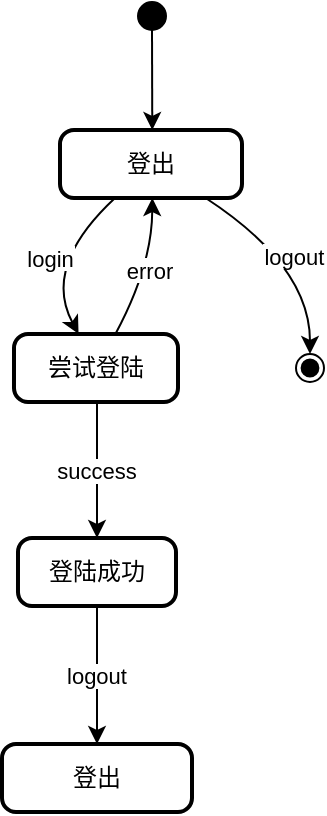 <mxfile version="22.0.8" type="github">
  <diagram name="第 1 页" id="L_fMNPPxDLcyUeQZIdtq">
    <mxGraphModel dx="954" dy="675" grid="1" gridSize="10" guides="1" tooltips="1" connect="1" arrows="1" fold="1" page="1" pageScale="1" pageWidth="827" pageHeight="1169" math="0" shadow="0">
      <root>
        <mxCell id="0" />
        <mxCell id="1" parent="0" />
        <mxCell id="2" value="" style="ellipse;fillColor=strokeColor;" parent="1" vertex="1">
          <mxGeometry x="348" y="120" width="14" height="14" as="geometry" />
        </mxCell>
        <mxCell id="3" value="登出" style="rounded=1;absoluteArcSize=1;arcSize=14;whiteSpace=wrap;strokeWidth=2;" parent="1" vertex="1">
          <mxGeometry x="309" y="184" width="91" height="34" as="geometry" />
        </mxCell>
        <mxCell id="4" value="尝试登陆" style="rounded=1;absoluteArcSize=1;arcSize=14;whiteSpace=wrap;strokeWidth=2;" parent="1" vertex="1">
          <mxGeometry x="286" y="286" width="82" height="34" as="geometry" />
        </mxCell>
        <mxCell id="5" value="登陆成功" style="rounded=1;absoluteArcSize=1;arcSize=14;whiteSpace=wrap;strokeWidth=2;" parent="1" vertex="1">
          <mxGeometry x="288" y="388" width="79" height="34" as="geometry" />
        </mxCell>
        <mxCell id="6" value="登出" style="rounded=1;absoluteArcSize=1;arcSize=14;whiteSpace=wrap;strokeWidth=2;" parent="1" vertex="1">
          <mxGeometry x="280" y="491" width="95" height="34" as="geometry" />
        </mxCell>
        <mxCell id="7" value="" style="ellipse;shape=endState;fillColor=strokeColor;" parent="1" vertex="1">
          <mxGeometry x="427" y="296" width="14" height="14" as="geometry" />
        </mxCell>
        <mxCell id="8" value="" style="curved=1;startArrow=none;;exitX=0.509;exitY=1;entryX=0.507;entryY=0;" parent="1" source="2" target="3" edge="1">
          <mxGeometry relative="1" as="geometry">
            <Array as="points" />
          </mxGeometry>
        </mxCell>
        <mxCell id="9" value="login" style="curved=1;startArrow=none;;exitX=0.307;exitY=0.988;entryX=0.395;entryY=0.006;" parent="1" source="3" target="4" edge="1">
          <mxGeometry x="-0.006" relative="1" as="geometry">
            <Array as="points">
              <mxPoint x="300" y="252" />
            </Array>
            <mxPoint as="offset" />
          </mxGeometry>
        </mxCell>
        <mxCell id="10" value="success" style="curved=1;startArrow=none;;exitX=0.506;exitY=0.994;entryX=0.5;entryY=0.011;" parent="1" source="4" target="5" edge="1">
          <mxGeometry relative="1" as="geometry">
            <Array as="points" />
          </mxGeometry>
        </mxCell>
        <mxCell id="11" value="error" style="curved=1;startArrow=none;;exitX=0.617;exitY=0.006;entryX=0.507;entryY=0.988;" parent="1" source="4" target="3" edge="1">
          <mxGeometry relative="1" as="geometry">
            <Array as="points">
              <mxPoint x="355" y="252" />
            </Array>
          </mxGeometry>
        </mxCell>
        <mxCell id="12" value="logout" style="curved=1;startArrow=none;;exitX=0.5;exitY=0.999;entryX=0.5;entryY=-0.013;" parent="1" source="5" target="6" edge="1">
          <mxGeometry relative="1" as="geometry">
            <Array as="points" />
          </mxGeometry>
        </mxCell>
        <mxCell id="13" value="logout" style="curved=1;startArrow=none;;exitX=0.793;exitY=0.988;entryX=0.532;entryY=-0.001;" parent="1" source="3" target="7" edge="1">
          <mxGeometry relative="1" as="geometry">
            <Array as="points">
              <mxPoint x="434" y="252" />
            </Array>
          </mxGeometry>
        </mxCell>
      </root>
    </mxGraphModel>
  </diagram>
</mxfile>
